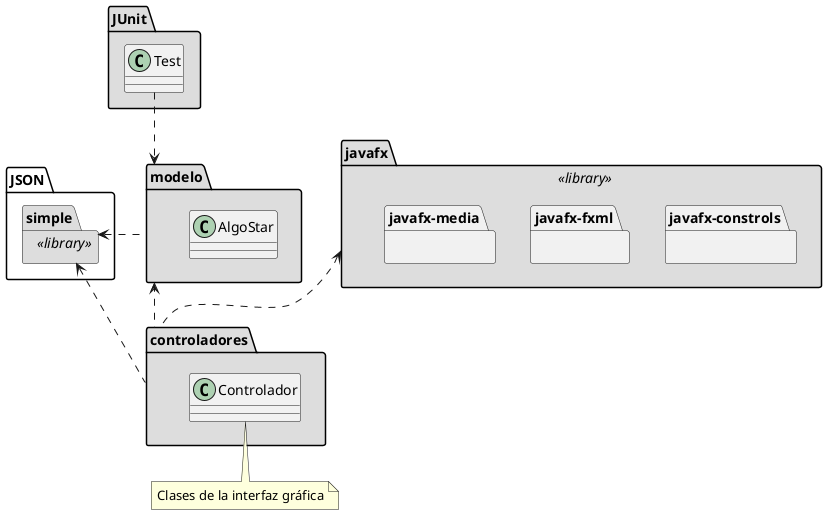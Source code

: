 @startuml

package "modelo" #DDDDDD {
    class AlgoStar
}

package "JUnit" #DDDDDD {
    class Test
}

package "JSON.simple" << library >> #DDDDDD {
}

package "controladores" #DDDDDD {
    class Controlador
}

package "javafx" << library >> #DDDDDD {
    package "javafx-constrols"{}
    package "javafx-fxml"{}
    package "javafx-media" {}
}

note bottom of Controlador
    Clases de la interfaz gráfica
end note

"JSON.simple" <. "modelo"
Test ..> "modelo"
"JSON.simple" <.."controladores"
"modelo" <.. "controladores"
"javafx" <.. "controladores"


@enduml
